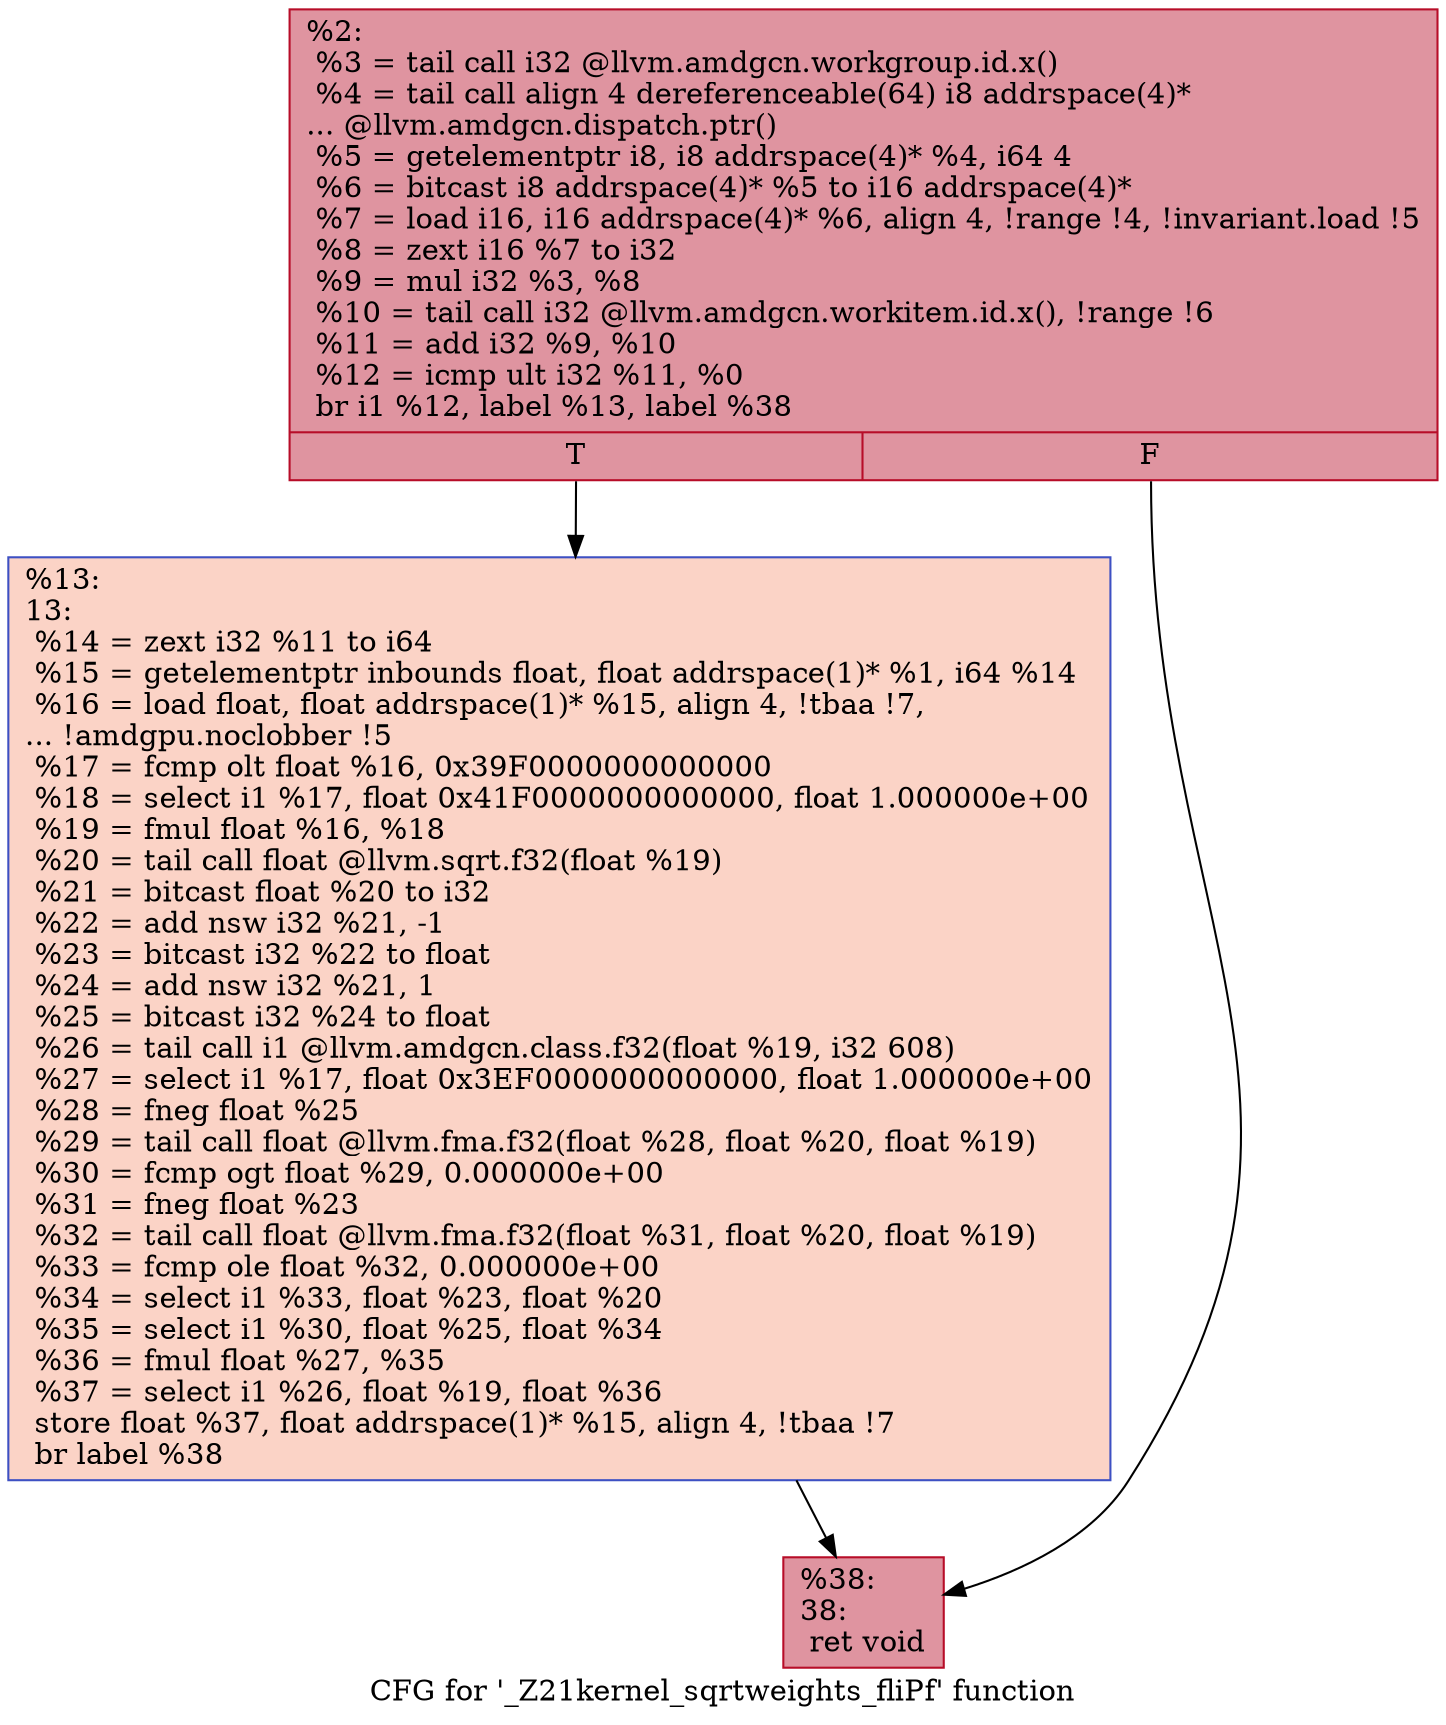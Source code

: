 digraph "CFG for '_Z21kernel_sqrtweights_fliPf' function" {
	label="CFG for '_Z21kernel_sqrtweights_fliPf' function";

	Node0x50854c0 [shape=record,color="#b70d28ff", style=filled, fillcolor="#b70d2870",label="{%2:\l  %3 = tail call i32 @llvm.amdgcn.workgroup.id.x()\l  %4 = tail call align 4 dereferenceable(64) i8 addrspace(4)*\l... @llvm.amdgcn.dispatch.ptr()\l  %5 = getelementptr i8, i8 addrspace(4)* %4, i64 4\l  %6 = bitcast i8 addrspace(4)* %5 to i16 addrspace(4)*\l  %7 = load i16, i16 addrspace(4)* %6, align 4, !range !4, !invariant.load !5\l  %8 = zext i16 %7 to i32\l  %9 = mul i32 %3, %8\l  %10 = tail call i32 @llvm.amdgcn.workitem.id.x(), !range !6\l  %11 = add i32 %9, %10\l  %12 = icmp ult i32 %11, %0\l  br i1 %12, label %13, label %38\l|{<s0>T|<s1>F}}"];
	Node0x50854c0:s0 -> Node0x50873c0;
	Node0x50854c0:s1 -> Node0x5087450;
	Node0x50873c0 [shape=record,color="#3d50c3ff", style=filled, fillcolor="#f59c7d70",label="{%13:\l13:                                               \l  %14 = zext i32 %11 to i64\l  %15 = getelementptr inbounds float, float addrspace(1)* %1, i64 %14\l  %16 = load float, float addrspace(1)* %15, align 4, !tbaa !7,\l... !amdgpu.noclobber !5\l  %17 = fcmp olt float %16, 0x39F0000000000000\l  %18 = select i1 %17, float 0x41F0000000000000, float 1.000000e+00\l  %19 = fmul float %16, %18\l  %20 = tail call float @llvm.sqrt.f32(float %19)\l  %21 = bitcast float %20 to i32\l  %22 = add nsw i32 %21, -1\l  %23 = bitcast i32 %22 to float\l  %24 = add nsw i32 %21, 1\l  %25 = bitcast i32 %24 to float\l  %26 = tail call i1 @llvm.amdgcn.class.f32(float %19, i32 608)\l  %27 = select i1 %17, float 0x3EF0000000000000, float 1.000000e+00\l  %28 = fneg float %25\l  %29 = tail call float @llvm.fma.f32(float %28, float %20, float %19)\l  %30 = fcmp ogt float %29, 0.000000e+00\l  %31 = fneg float %23\l  %32 = tail call float @llvm.fma.f32(float %31, float %20, float %19)\l  %33 = fcmp ole float %32, 0.000000e+00\l  %34 = select i1 %33, float %23, float %20\l  %35 = select i1 %30, float %25, float %34\l  %36 = fmul float %27, %35\l  %37 = select i1 %26, float %19, float %36\l  store float %37, float addrspace(1)* %15, align 4, !tbaa !7\l  br label %38\l}"];
	Node0x50873c0 -> Node0x5087450;
	Node0x5087450 [shape=record,color="#b70d28ff", style=filled, fillcolor="#b70d2870",label="{%38:\l38:                                               \l  ret void\l}"];
}
